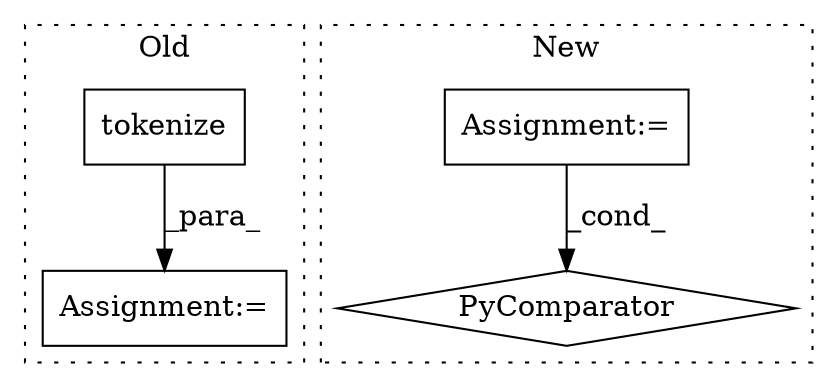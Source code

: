 digraph G {
subgraph cluster0 {
1 [label="tokenize" a="32" s="4057,4084" l="9,1" shape="box"];
4 [label="Assignment:=" a="7" s="4056" l="1" shape="box"];
label = "Old";
style="dotted";
}
subgraph cluster1 {
2 [label="PyComparator" a="113" s="4003" l="50" shape="diamond"];
3 [label="Assignment:=" a="7" s="3880" l="25" shape="box"];
label = "New";
style="dotted";
}
1 -> 4 [label="_para_"];
3 -> 2 [label="_cond_"];
}